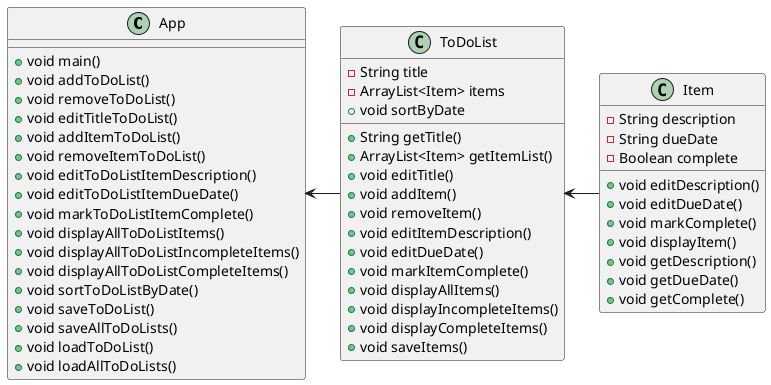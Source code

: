 @startuml

class App {
    +void main()
    +void addToDoList()
    +void removeToDoList()
    +void editTitleToDoList()
    +void addItemToDoList()
    +void removeItemToDoList()
    +void editToDoListItemDescription()
    +void editToDoListItemDueDate()
    +void markToDoListItemComplete()
    +void displayAllToDoListItems()
    +void displayAllToDoListIncompleteItems()
    +void displayAllToDoListCompleteItems()
    +void sortToDoListByDate()
    +void saveToDoList()
    +void saveAllToDoLists()
    +void loadToDoList()
    +void loadAllToDoLists()
}

App <- ToDoList

class ToDoList  {
    -String title
    -ArrayList<Item> items
    +String getTitle()
    +ArrayList<Item> getItemList()
    +void editTitle()
    +void addItem()
    +void removeItem()
    +void editItemDescription()
    +void editDueDate()
    +void markItemComplete()
    +void displayAllItems()
    +void displayIncompleteItems()
    +void displayCompleteItems()
    +void sortByDate
    +void saveItems()
}

ToDoList <- Item

class Item {
    -String description
    -String dueDate
    -Boolean complete
    +void editDescription()
    +void editDueDate()
    +void markComplete()
    +void displayItem()
    +void getDescription()
    +void getDueDate()
    +void getComplete()
}
@enduml